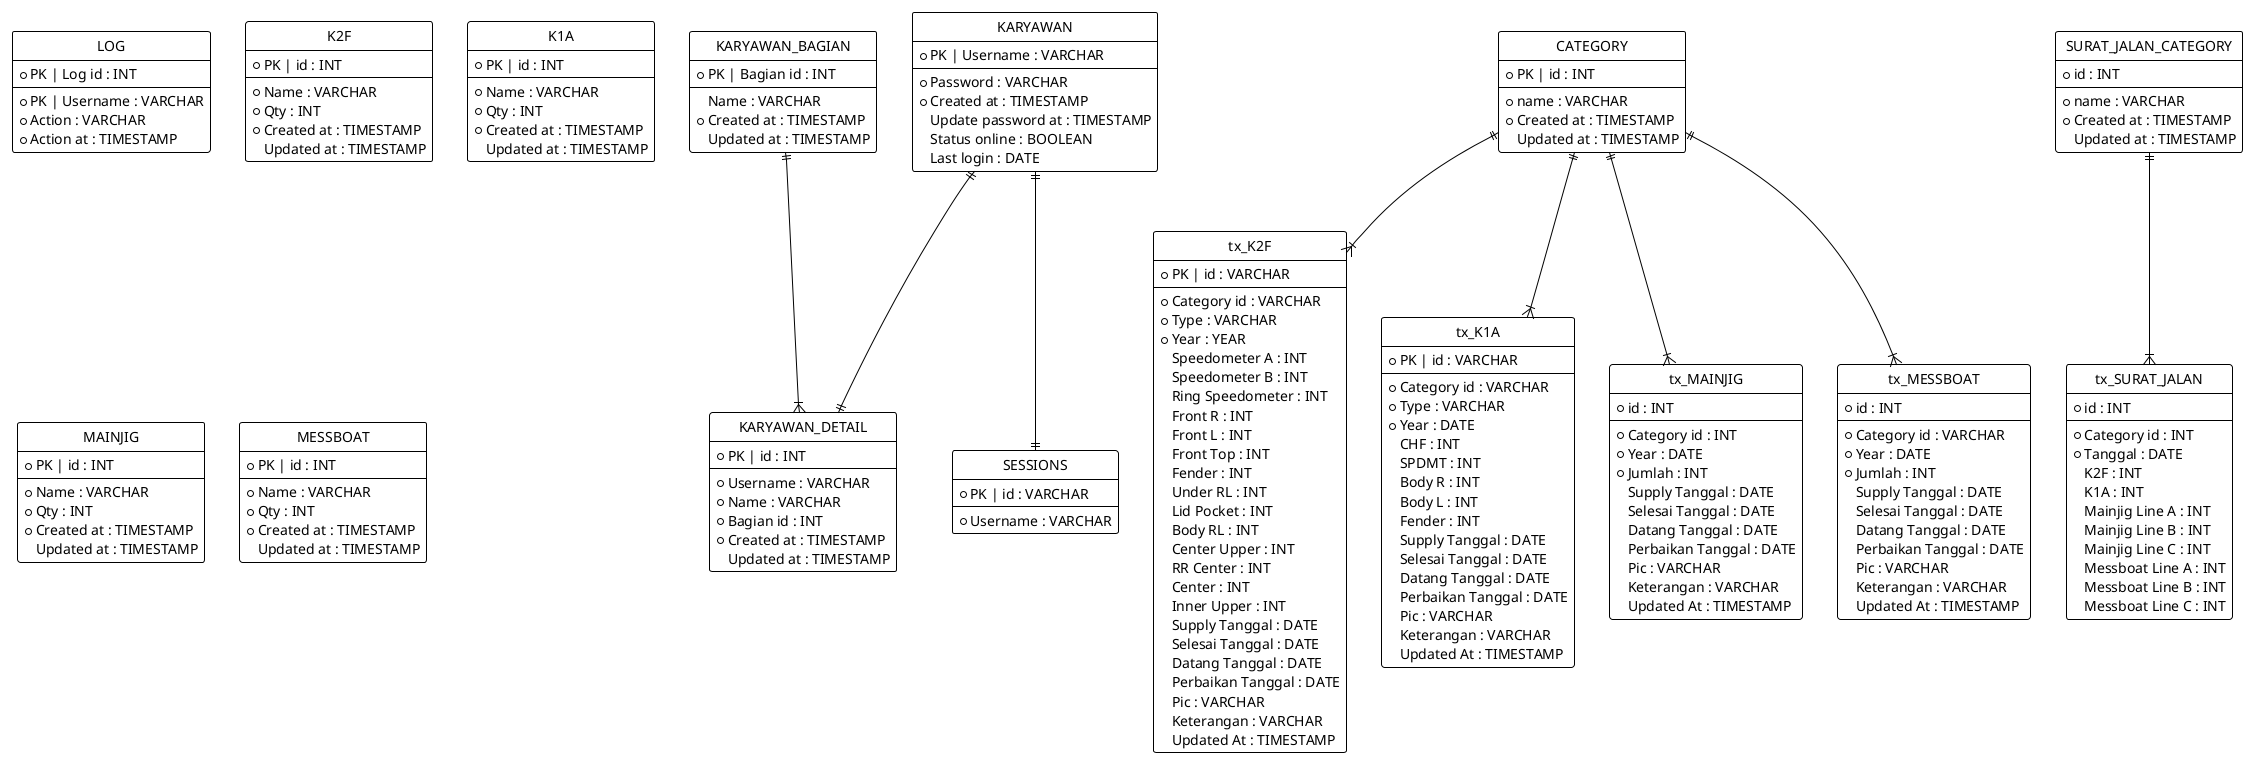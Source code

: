 @startuml

hide circle
!theme plain

entity KARYAWAN{
* PK | Username : VARCHAR
--
* Password : VARCHAR
* Created at : TIMESTAMP
Update password at : TIMESTAMP
Status online : BOOLEAN
Last login : DATE
}

entity KARYAWAN_DETAIL{
* PK | id : INT
--
* Username : VARCHAR
* Name : VARCHAR
* Bagian id : INT
* Created at : TIMESTAMP
Updated at : TIMESTAMP
}

entity KARYAWAN_BAGIAN{
* PK | Bagian id : INT
--
Name : VARCHAR
* Created at : TIMESTAMP
Updated at : TIMESTAMP
}

entity SESSIONS{
* PK | id : VARCHAR
--
* Username : VARCHAR
}

entity LOG{
* PK | Log id : INT
--
* PK | Username : VARCHAR
* Action : VARCHAR
* Action at : TIMESTAMP
}

entity CATEGORY{
* PK | id : INT
--
* name : VARCHAR
* Created at : TIMESTAMP
Updated at : TIMESTAMP
}

entity K2F{
* PK | id : INT
--
* Name : VARCHAR
* Qty : INT
* Created at : TIMESTAMP
Updated at : TIMESTAMP
}

entity K1A{
* PK | id : INT
--
* Name : VARCHAR
* Qty : INT
* Created at : TIMESTAMP
Updated at : TIMESTAMP
}

entity MAINJIG{
* PK | id : INT
--
* Name : VARCHAR
* Qty : INT
* Created at : TIMESTAMP
Updated at : TIMESTAMP
}

entity MESSBOAT{
* PK | id : INT
--
* Name : VARCHAR
* Qty : INT
* Created at : TIMESTAMP
Updated at : TIMESTAMP
}

entity tx_K2F{
* PK | id : VARCHAR
--
* Category id : VARCHAR
* Type : VARCHAR
* Year : YEAR
Speedometer A : INT
Speedometer B : INT
Ring Speedometer : INT
Front R : INT
Front L : INT
Front Top : INT
Fender : INT
Under RL : INT
Lid Pocket : INT
Body RL : INT
Center Upper : INT
RR Center : INT
Center : INT
Inner Upper : INT
Supply Tanggal : DATE
Selesai Tanggal : DATE
Datang Tanggal : DATE
Perbaikan Tanggal : DATE
Pic : VARCHAR
Keterangan : VARCHAR
Updated At : TIMESTAMP
}

entity tx_K1A{
* PK | id : VARCHAR
--
* Category id : VARCHAR
* Type : VARCHAR
* Year : DATE
CHF : INT
SPDMT : INT
Body R : INT
Body L : INT
Fender : INT
Supply Tanggal : DATE
Selesai Tanggal : DATE
Datang Tanggal : DATE
Perbaikan Tanggal : DATE
Pic : VARCHAR
Keterangan : VARCHAR
Updated At : TIMESTAMP
}

entity tx_MAINJIG{
* id : INT
--
* Category id : INT
* Year : DATE
* Jumlah : INT
Supply Tanggal : DATE
Selesai Tanggal : DATE
Datang Tanggal : DATE
Perbaikan Tanggal : DATE
Pic : VARCHAR
Keterangan : VARCHAR
Updated At : TIMESTAMP
}

entity tx_MESSBOAT{
* id : INT
--
* Category id : VARCHAR
* Year : DATE
* Jumlah : INT
Supply Tanggal : DATE
Selesai Tanggal : DATE
Datang Tanggal : DATE
Perbaikan Tanggal : DATE
Pic : VARCHAR
Keterangan : VARCHAR
Updated At : TIMESTAMP
}



entity SURAT_JALAN_CATEGORY{
* id : INT
--
* name : VARCHAR
* Created at : TIMESTAMP
Updated at : TIMESTAMP
}

entity tx_SURAT_JALAN{
* id : INT
--
* Category id : INT
* Tanggal : DATE
K2F : INT
K1A : INT
Mainjig Line A : INT
Mainjig Line B : INT
Mainjig Line C : INT
Messboat Line A : INT
Messboat Line B : INT
Messboat Line C : INT
}

KARYAWAN_BAGIAN||--|{KARYAWAN_DETAIL
KARYAWAN||--||KARYAWAN_DETAIL
KARYAWAN||--||SESSIONS
CATEGORY||--|{tx_K2F
CATEGORY||--|{tx_K1A
CATEGORY||--|{tx_MAINJIG
CATEGORY||--|{tx_MESSBOAT
SURAT_JALAN_CATEGORY||--|{tx_SURAT_JALAN

@enduml